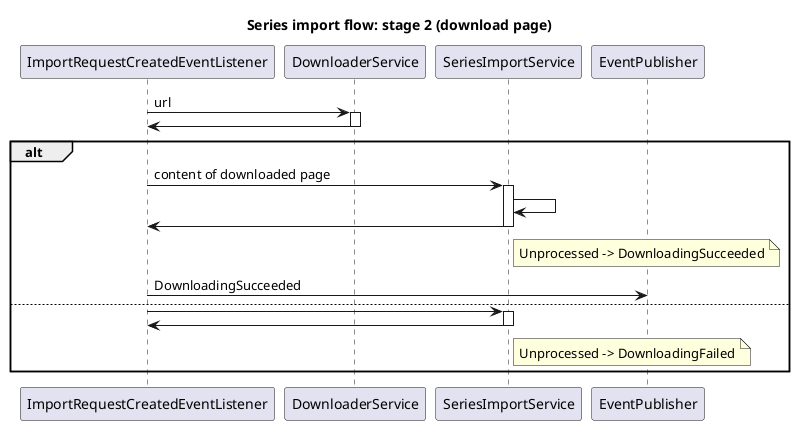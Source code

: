 @startuml

title Series import flow: stage 2 (download page)

participant ImportRequestCreatedEventListener
participant DownloaderService
participant SeriesImportService
participant EventPublisher

ImportRequestCreatedEventListener->DownloaderService: url
activate DownloaderService
DownloaderService->ImportRequestCreatedEventListener:
deactivate DownloaderService
alt
ImportRequestCreatedEventListener->SeriesImportService: content of downloaded page
activate SeriesImportService
SeriesImportService->SeriesImportService:
SeriesImportService->ImportRequestCreatedEventListener:
note right of SeriesImportService: Unprocessed -> DownloadingSucceeded
deactivate SeriesImportService
ImportRequestCreatedEventListener->EventPublisher: DownloadingSucceeded
else
ImportRequestCreatedEventListener->SeriesImportService:
activate SeriesImportService
SeriesImportService->ImportRequestCreatedEventListener:
note right of SeriesImportService: Unprocessed -> DownloadingFailed
deactivate SeriesImportService
end

@enduml